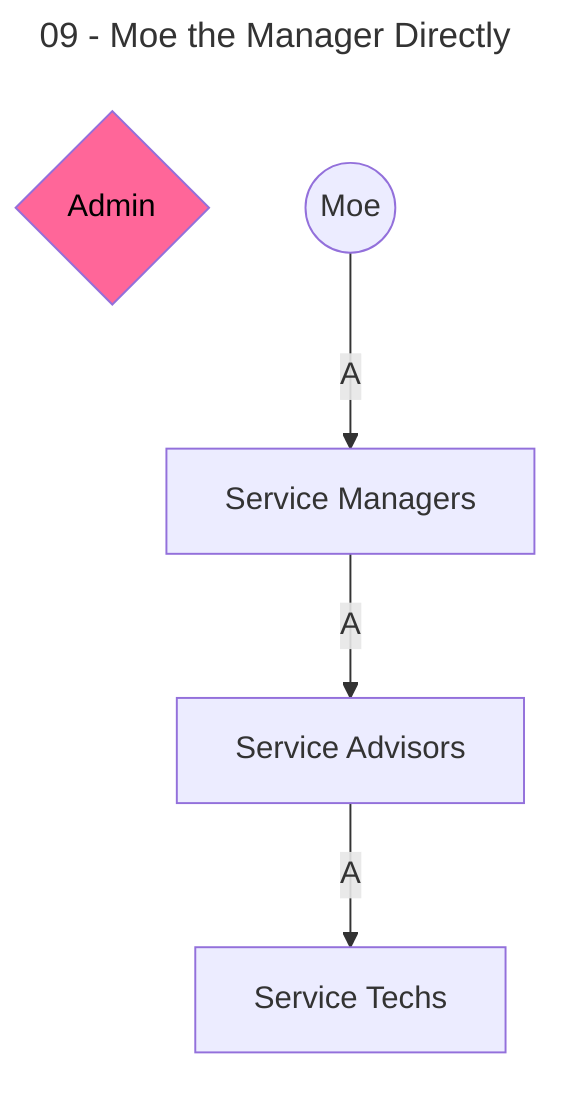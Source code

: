 ---
title: 09 - Moe the Manager Directly
---
graph TB
    admin{Admin}
    moe((Moe))
    sm[Service Managers]
    sa[Service Advisors]
    st[Service Techs]
    moe--A-->sm
    sm--A-->sa
    sa--A-->st
    style admin fill:#FF6699,color:black